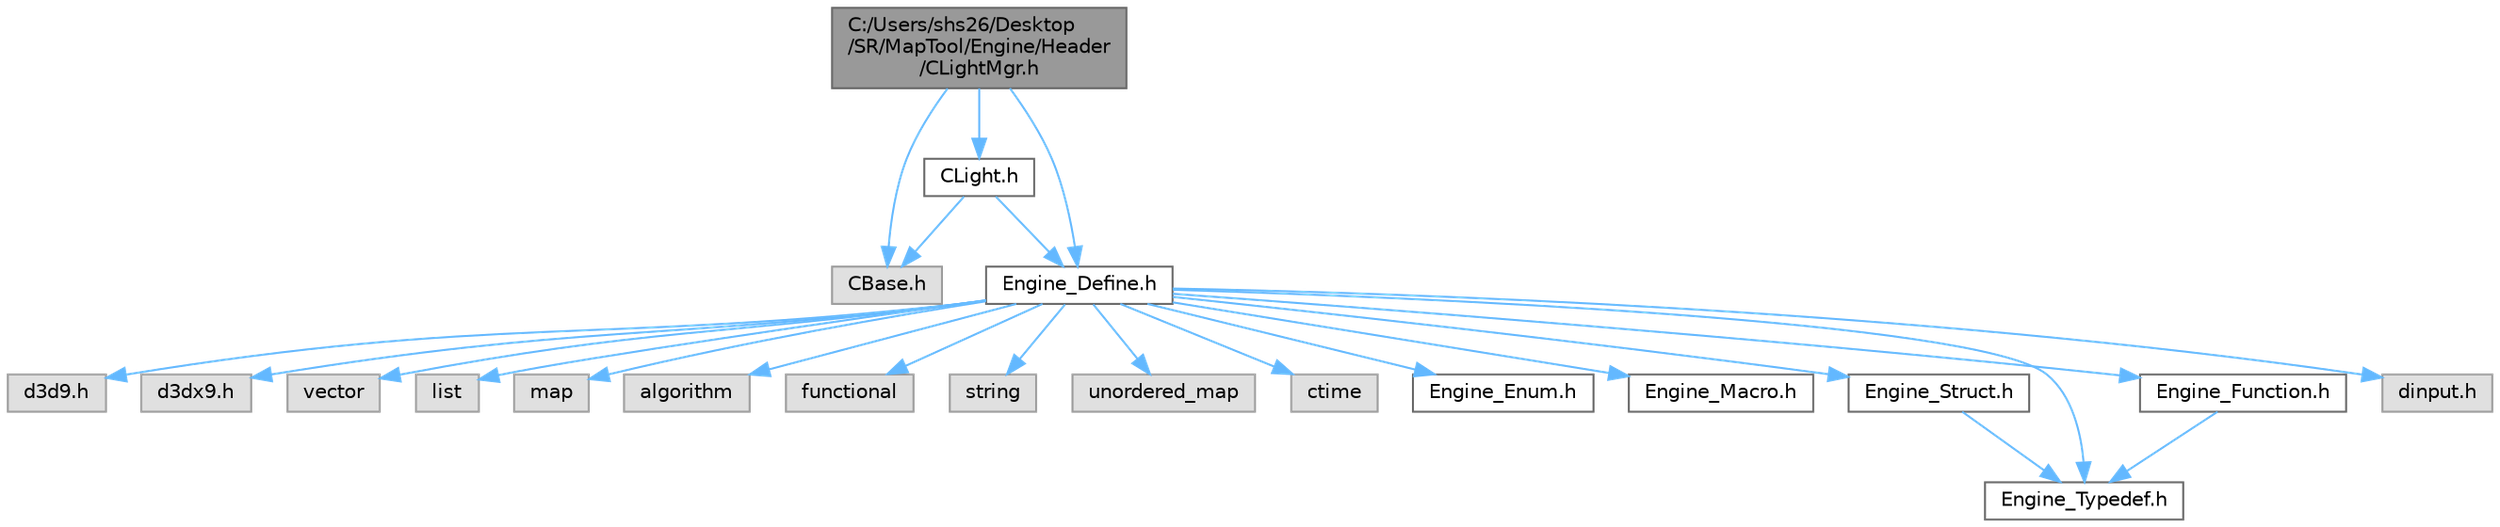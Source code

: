digraph "C:/Users/shs26/Desktop/SR/MapTool/Engine/Header/CLightMgr.h"
{
 // LATEX_PDF_SIZE
  bgcolor="transparent";
  edge [fontname=Helvetica,fontsize=10,labelfontname=Helvetica,labelfontsize=10];
  node [fontname=Helvetica,fontsize=10,shape=box,height=0.2,width=0.4];
  Node1 [id="Node000001",label="C:/Users/shs26/Desktop\l/SR/MapTool/Engine/Header\l/CLightMgr.h",height=0.2,width=0.4,color="gray40", fillcolor="grey60", style="filled", fontcolor="black",tooltip=" "];
  Node1 -> Node2 [id="edge1_Node000001_Node000002",color="steelblue1",style="solid",tooltip=" "];
  Node2 [id="Node000002",label="CBase.h",height=0.2,width=0.4,color="grey60", fillcolor="#E0E0E0", style="filled",tooltip=" "];
  Node1 -> Node3 [id="edge2_Node000001_Node000003",color="steelblue1",style="solid",tooltip=" "];
  Node3 [id="Node000003",label="CLight.h",height=0.2,width=0.4,color="grey40", fillcolor="white", style="filled",URL="$_c_light_8h.html",tooltip=" "];
  Node3 -> Node2 [id="edge3_Node000003_Node000002",color="steelblue1",style="solid",tooltip=" "];
  Node3 -> Node4 [id="edge4_Node000003_Node000004",color="steelblue1",style="solid",tooltip=" "];
  Node4 [id="Node000004",label="Engine_Define.h",height=0.2,width=0.4,color="grey40", fillcolor="white", style="filled",URL="$_engine___define_8h.html",tooltip=" "];
  Node4 -> Node5 [id="edge5_Node000004_Node000005",color="steelblue1",style="solid",tooltip=" "];
  Node5 [id="Node000005",label="d3d9.h",height=0.2,width=0.4,color="grey60", fillcolor="#E0E0E0", style="filled",tooltip=" "];
  Node4 -> Node6 [id="edge6_Node000004_Node000006",color="steelblue1",style="solid",tooltip=" "];
  Node6 [id="Node000006",label="d3dx9.h",height=0.2,width=0.4,color="grey60", fillcolor="#E0E0E0", style="filled",tooltip=" "];
  Node4 -> Node7 [id="edge7_Node000004_Node000007",color="steelblue1",style="solid",tooltip=" "];
  Node7 [id="Node000007",label="vector",height=0.2,width=0.4,color="grey60", fillcolor="#E0E0E0", style="filled",tooltip=" "];
  Node4 -> Node8 [id="edge8_Node000004_Node000008",color="steelblue1",style="solid",tooltip=" "];
  Node8 [id="Node000008",label="list",height=0.2,width=0.4,color="grey60", fillcolor="#E0E0E0", style="filled",tooltip=" "];
  Node4 -> Node9 [id="edge9_Node000004_Node000009",color="steelblue1",style="solid",tooltip=" "];
  Node9 [id="Node000009",label="map",height=0.2,width=0.4,color="grey60", fillcolor="#E0E0E0", style="filled",tooltip=" "];
  Node4 -> Node10 [id="edge10_Node000004_Node000010",color="steelblue1",style="solid",tooltip=" "];
  Node10 [id="Node000010",label="algorithm",height=0.2,width=0.4,color="grey60", fillcolor="#E0E0E0", style="filled",tooltip=" "];
  Node4 -> Node11 [id="edge11_Node000004_Node000011",color="steelblue1",style="solid",tooltip=" "];
  Node11 [id="Node000011",label="functional",height=0.2,width=0.4,color="grey60", fillcolor="#E0E0E0", style="filled",tooltip=" "];
  Node4 -> Node12 [id="edge12_Node000004_Node000012",color="steelblue1",style="solid",tooltip=" "];
  Node12 [id="Node000012",label="string",height=0.2,width=0.4,color="grey60", fillcolor="#E0E0E0", style="filled",tooltip=" "];
  Node4 -> Node13 [id="edge13_Node000004_Node000013",color="steelblue1",style="solid",tooltip=" "];
  Node13 [id="Node000013",label="unordered_map",height=0.2,width=0.4,color="grey60", fillcolor="#E0E0E0", style="filled",tooltip=" "];
  Node4 -> Node14 [id="edge14_Node000004_Node000014",color="steelblue1",style="solid",tooltip=" "];
  Node14 [id="Node000014",label="ctime",height=0.2,width=0.4,color="grey60", fillcolor="#E0E0E0", style="filled",tooltip=" "];
  Node4 -> Node15 [id="edge15_Node000004_Node000015",color="steelblue1",style="solid",tooltip=" "];
  Node15 [id="Node000015",label="Engine_Enum.h",height=0.2,width=0.4,color="grey40", fillcolor="white", style="filled",URL="$_engine___enum_8h.html",tooltip=" "];
  Node4 -> Node16 [id="edge16_Node000004_Node000016",color="steelblue1",style="solid",tooltip=" "];
  Node16 [id="Node000016",label="Engine_Macro.h",height=0.2,width=0.4,color="grey40", fillcolor="white", style="filled",URL="$_engine___macro_8h.html",tooltip=" "];
  Node4 -> Node17 [id="edge17_Node000004_Node000017",color="steelblue1",style="solid",tooltip=" "];
  Node17 [id="Node000017",label="Engine_Struct.h",height=0.2,width=0.4,color="grey40", fillcolor="white", style="filled",URL="$_engine___struct_8h.html",tooltip=" "];
  Node17 -> Node18 [id="edge18_Node000017_Node000018",color="steelblue1",style="solid",tooltip=" "];
  Node18 [id="Node000018",label="Engine_Typedef.h",height=0.2,width=0.4,color="grey40", fillcolor="white", style="filled",URL="$_engine___typedef_8h.html",tooltip=" "];
  Node4 -> Node18 [id="edge19_Node000004_Node000018",color="steelblue1",style="solid",tooltip=" "];
  Node4 -> Node19 [id="edge20_Node000004_Node000019",color="steelblue1",style="solid",tooltip=" "];
  Node19 [id="Node000019",label="Engine_Function.h",height=0.2,width=0.4,color="grey40", fillcolor="white", style="filled",URL="$_engine___function_8h.html",tooltip=" "];
  Node19 -> Node18 [id="edge21_Node000019_Node000018",color="steelblue1",style="solid",tooltip=" "];
  Node4 -> Node20 [id="edge22_Node000004_Node000020",color="steelblue1",style="solid",tooltip=" "];
  Node20 [id="Node000020",label="dinput.h",height=0.2,width=0.4,color="grey60", fillcolor="#E0E0E0", style="filled",tooltip=" "];
  Node1 -> Node4 [id="edge23_Node000001_Node000004",color="steelblue1",style="solid",tooltip=" "];
}
